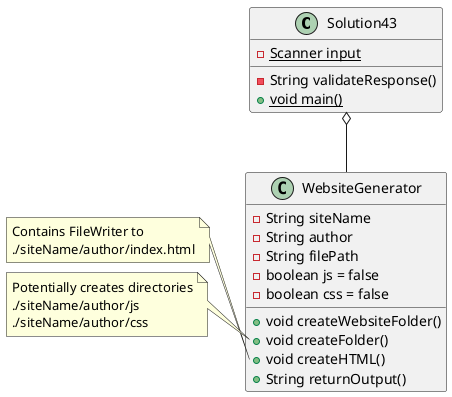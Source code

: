 @startuml

class Solution43 {
    -{static}Scanner input

    -String validateResponse()
    +{static} void main()
}

class WebsiteGenerator {
    -String siteName
    -String author
    -String filePath
    -boolean js = false
    -boolean css = false

    +void createWebsiteFolder()
    +void createFolder()
    +void createHTML()
    +String returnOutput()
}

Solution43 o-- WebsiteGenerator

note left of WebsiteGenerator::createHTML
    Contains FileWriter to
    ./siteName/author/index.html
end note

note left of WebsiteGenerator::createFolder
    Potentially creates directories
    ./siteName/author/js
    ./siteName/author/css
end note

@enduml